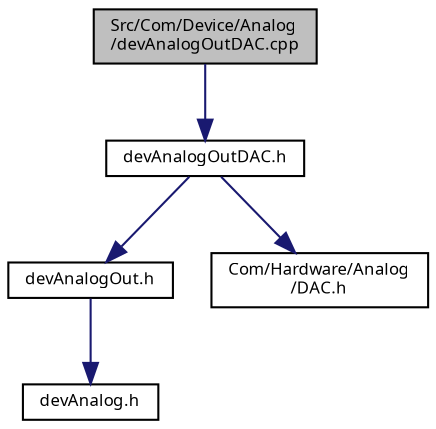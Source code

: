 digraph "Src/Com/Device/Analog/devAnalogOutDAC.cpp"
{
  edge [fontname="Sans",fontsize="8",labelfontname="Sans",labelfontsize="8"];
  node [fontname="Sans",fontsize="8",shape=record];
  Node1 [label="Src/Com/Device/Analog\l/devAnalogOutDAC.cpp",height=0.2,width=0.4,color="black", fillcolor="grey75", style="filled", fontcolor="black"];
  Node1 -> Node2 [color="midnightblue",fontsize="8",style="solid",fontname="Sans"];
  Node2 [label="devAnalogOutDAC.h",height=0.2,width=0.4,color="black", fillcolor="white", style="filled",URL="$dev_analog_out_d_a_c_8h.html"];
  Node2 -> Node3 [color="midnightblue",fontsize="8",style="solid",fontname="Sans"];
  Node3 [label="devAnalogOut.h",height=0.2,width=0.4,color="black", fillcolor="white", style="filled",URL="$dev_analog_out_8h.html"];
  Node3 -> Node4 [color="midnightblue",fontsize="8",style="solid",fontname="Sans"];
  Node4 [label="devAnalog.h",height=0.2,width=0.4,color="black", fillcolor="white", style="filled",URL="$dev_analog_8h.html"];
  Node2 -> Node5 [color="midnightblue",fontsize="8",style="solid",fontname="Sans"];
  Node5 [label="Com/Hardware/Analog\l/DAC.h",height=0.2,width=0.4,color="black", fillcolor="white", style="filled",URL="$_d_a_c_8h.html"];
}
